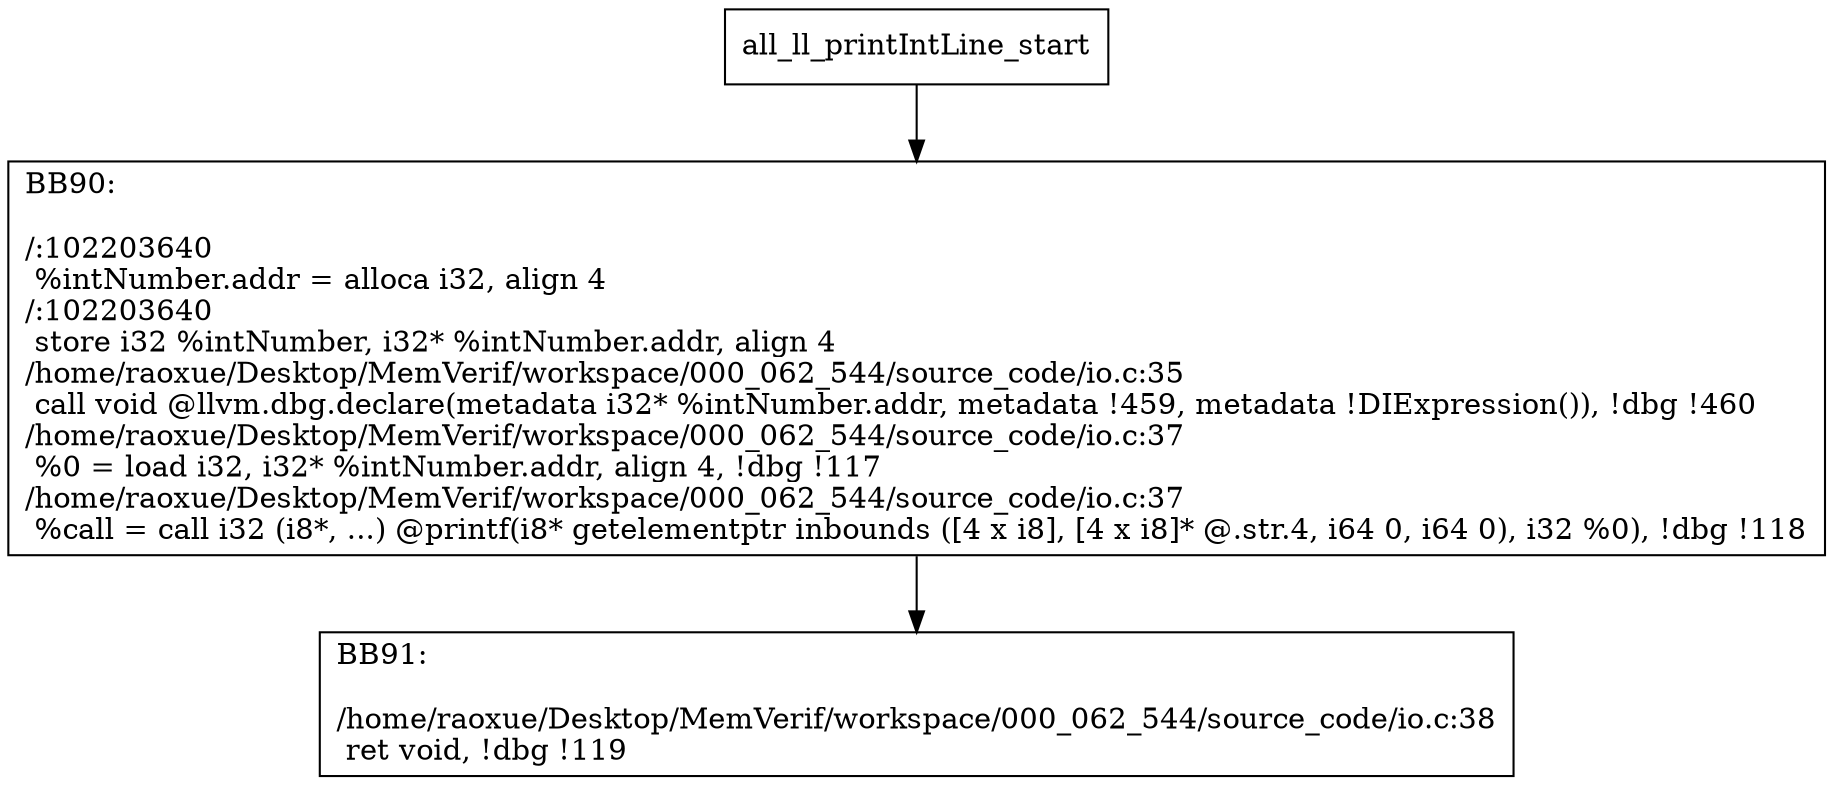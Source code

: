 digraph "CFG for'all_ll_printIntLine' function" {
	BBall_ll_printIntLine_start[shape=record,label="{all_ll_printIntLine_start}"];
	BBall_ll_printIntLine_start-> all_ll_printIntLineBB90;
	all_ll_printIntLineBB90 [shape=record, label="{BB90:\l\l/:102203640\l
  %intNumber.addr = alloca i32, align 4\l
/:102203640\l
  store i32 %intNumber, i32* %intNumber.addr, align 4\l
/home/raoxue/Desktop/MemVerif/workspace/000_062_544/source_code/io.c:35\l
  call void @llvm.dbg.declare(metadata i32* %intNumber.addr, metadata !459, metadata !DIExpression()), !dbg !460\l
/home/raoxue/Desktop/MemVerif/workspace/000_062_544/source_code/io.c:37\l
  %0 = load i32, i32* %intNumber.addr, align 4, !dbg !117\l
/home/raoxue/Desktop/MemVerif/workspace/000_062_544/source_code/io.c:37\l
  %call = call i32 (i8*, ...) @printf(i8* getelementptr inbounds ([4 x i8], [4 x i8]* @.str.4, i64 0, i64 0), i32 %0), !dbg !118\l
}"];
	all_ll_printIntLineBB90-> all_ll_printIntLineBB91;
	all_ll_printIntLineBB91 [shape=record, label="{BB91:\l\l/home/raoxue/Desktop/MemVerif/workspace/000_062_544/source_code/io.c:38\l
  ret void, !dbg !119\l
}"];
}
